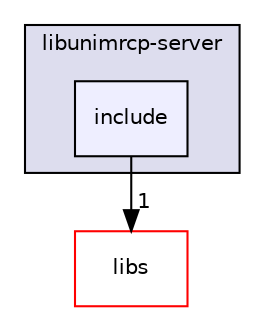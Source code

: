digraph "include" {
  compound=true
  node [ fontsize="10", fontname="Helvetica"];
  edge [ labelfontsize="10", labelfontname="Helvetica"];
  subgraph clusterdir_c662ca9af3df7d72bd4d5e29e5b2841e {
    graph [ bgcolor="#ddddee", pencolor="black", label="libunimrcp-server" fontname="Helvetica", fontsize="10", URL="dir_c662ca9af3df7d72bd4d5e29e5b2841e.html"]
  dir_8a8e9e2d5e963ee8e32a7dc7a1b3824c [shape=box, label="include", style="filled", fillcolor="#eeeeff", pencolor="black", URL="dir_8a8e9e2d5e963ee8e32a7dc7a1b3824c.html"];
  }
  dir_6719ab1f1f7655efc2fa43f7eb574fd1 [shape=box label="libs" fillcolor="white" style="filled" color="red" URL="dir_6719ab1f1f7655efc2fa43f7eb574fd1.html"];
  dir_8a8e9e2d5e963ee8e32a7dc7a1b3824c->dir_6719ab1f1f7655efc2fa43f7eb574fd1 [headlabel="1", labeldistance=1.5 headhref="dir_000041_000000.html"];
}
